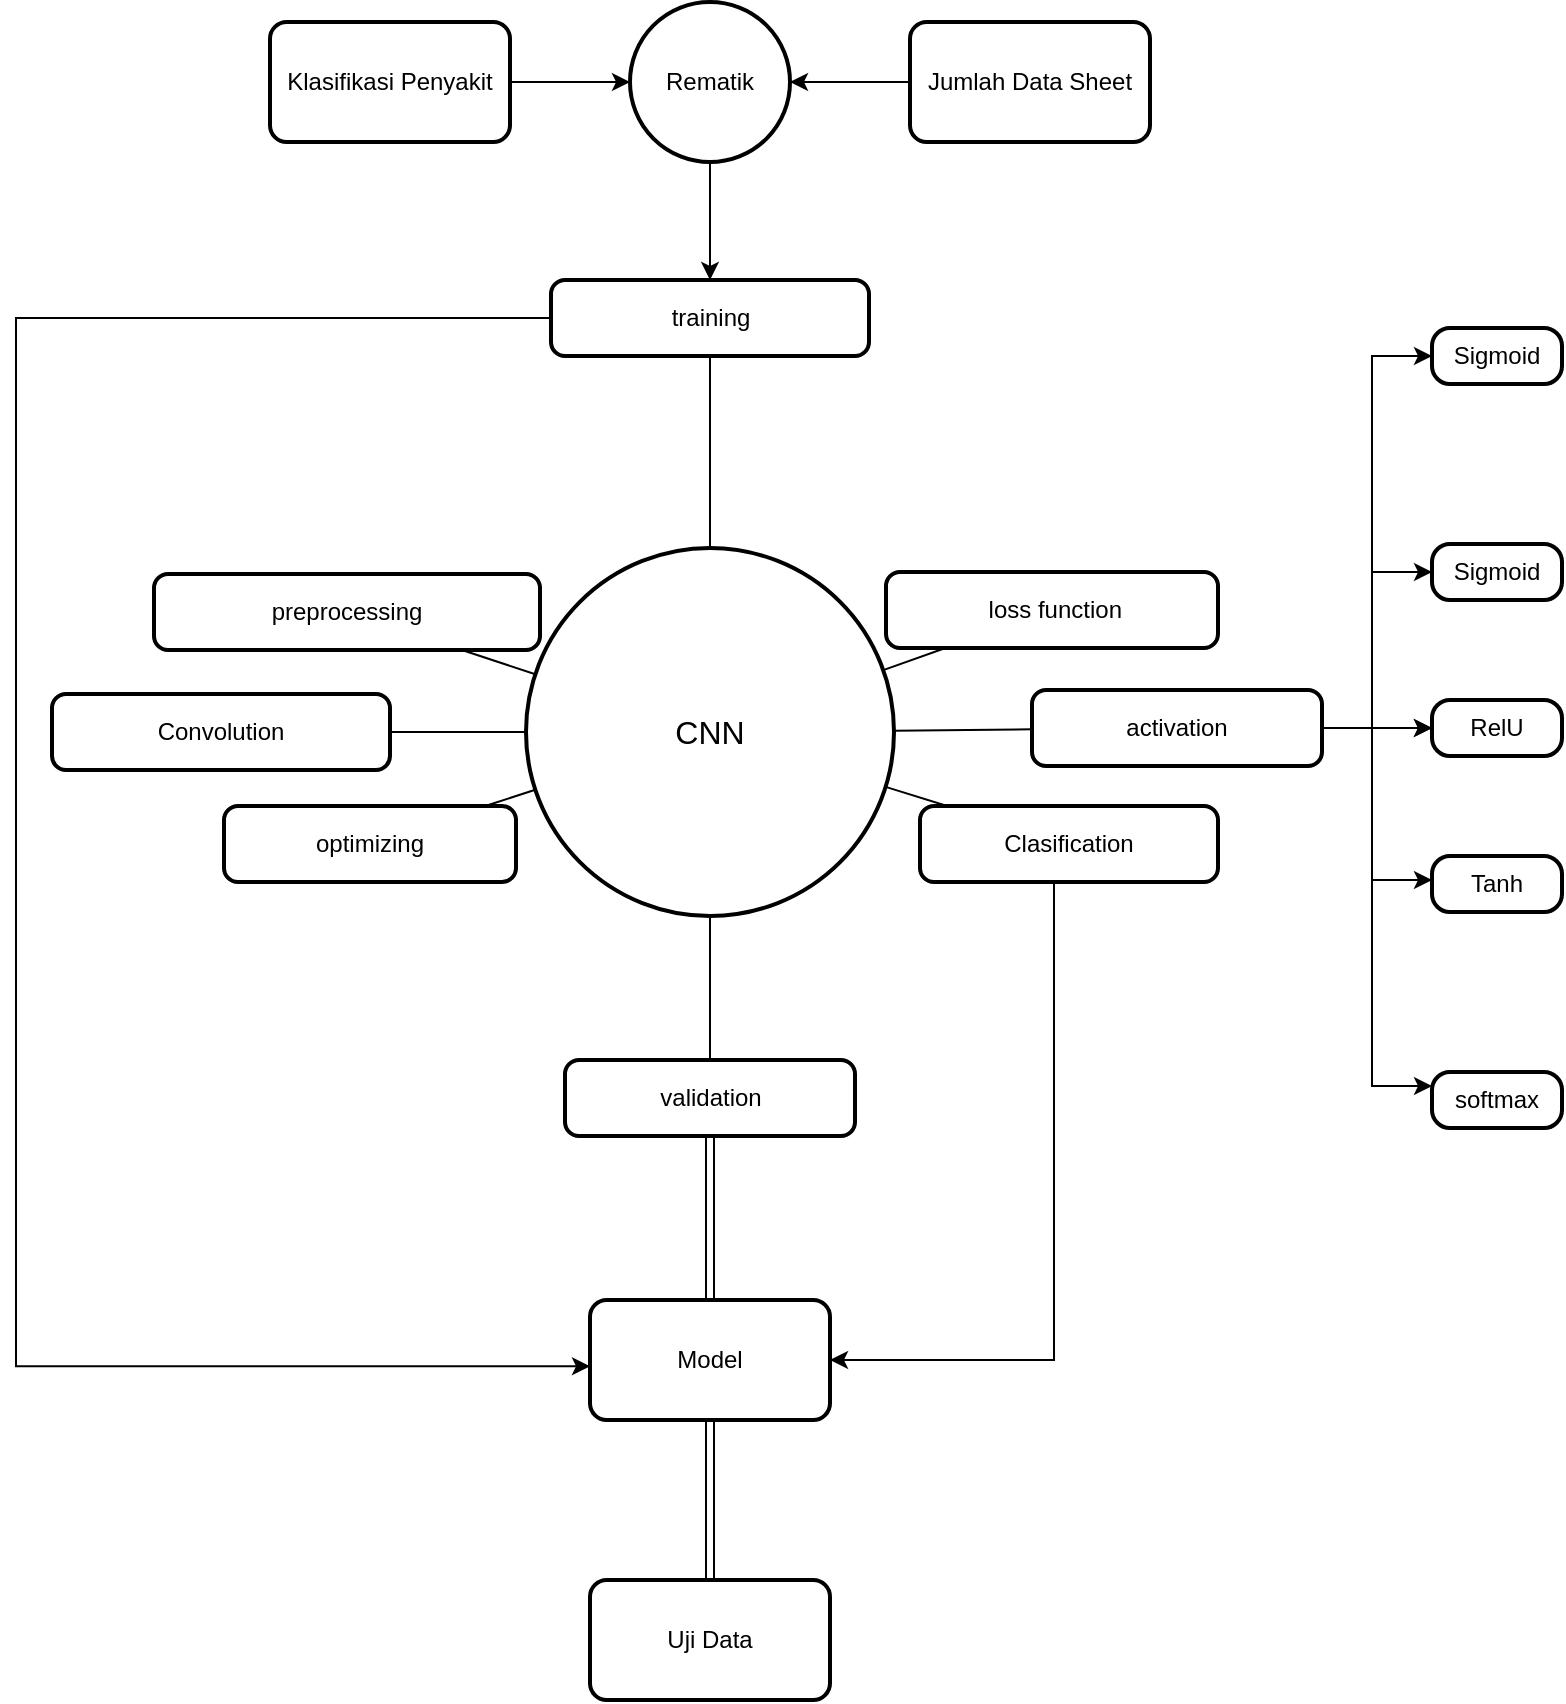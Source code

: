 <mxfile version="22.0.4" type="github">
  <diagram name="Halaman-1" id="zilbDKZJJUpH8MSBS8XR">
    <mxGraphModel dx="2491" dy="2614" grid="1" gridSize="10" guides="1" tooltips="1" connect="1" arrows="1" fold="1" page="1" pageScale="1" pageWidth="827" pageHeight="1169" math="0" shadow="0">
      <root>
        <mxCell id="0" />
        <mxCell id="1" parent="0" />
        <mxCell id="1EWsXfBTBYYLSL64HrE2-18" value="" style="group" vertex="1" connectable="0" parent="1">
          <mxGeometry x="92" y="-389" width="773" height="849" as="geometry" />
        </mxCell>
        <mxCell id="2" value="CNN" style="ellipse;aspect=fixed;strokeWidth=2;whiteSpace=wrap;fontSize=16;" parent="1EWsXfBTBYYLSL64HrE2-18" vertex="1">
          <mxGeometry x="255" y="273" width="184" height="184" as="geometry" />
        </mxCell>
        <mxCell id="3" value="preprocessing" style="rounded=1;absoluteArcSize=1;arcSize=14;whiteSpace=wrap;strokeWidth=2;" parent="1EWsXfBTBYYLSL64HrE2-18" vertex="1">
          <mxGeometry x="69" y="286" width="193" height="38" as="geometry" />
        </mxCell>
        <mxCell id="4" value="activation " style="rounded=1;absoluteArcSize=1;arcSize=14;whiteSpace=wrap;strokeWidth=2;" parent="1EWsXfBTBYYLSL64HrE2-18" vertex="1">
          <mxGeometry x="508" y="344" width="145" height="38" as="geometry" />
        </mxCell>
        <mxCell id="5" value="validation" style="rounded=1;absoluteArcSize=1;arcSize=14;whiteSpace=wrap;strokeWidth=2;" parent="1EWsXfBTBYYLSL64HrE2-18" vertex="1">
          <mxGeometry x="274.5" y="529" width="145" height="38" as="geometry" />
        </mxCell>
        <mxCell id="6" value="Clasification" style="rounded=1;absoluteArcSize=1;arcSize=14;whiteSpace=wrap;strokeWidth=2;" parent="1EWsXfBTBYYLSL64HrE2-18" vertex="1">
          <mxGeometry x="452" y="402" width="149" height="38" as="geometry" />
        </mxCell>
        <mxCell id="7" value=" loss function" style="rounded=1;absoluteArcSize=1;arcSize=14;whiteSpace=wrap;strokeWidth=2;" parent="1EWsXfBTBYYLSL64HrE2-18" vertex="1">
          <mxGeometry x="435" y="285" width="166" height="38" as="geometry" />
        </mxCell>
        <mxCell id="8" value="training" style="rounded=1;absoluteArcSize=1;arcSize=14;whiteSpace=wrap;strokeWidth=2;" parent="1EWsXfBTBYYLSL64HrE2-18" vertex="1">
          <mxGeometry x="267.5" y="139" width="159" height="38" as="geometry" />
        </mxCell>
        <mxCell id="9" value="Convolution" style="rounded=1;absoluteArcSize=1;arcSize=14;whiteSpace=wrap;strokeWidth=2;" parent="1EWsXfBTBYYLSL64HrE2-18" vertex="1">
          <mxGeometry x="18" y="346" width="169" height="38" as="geometry" />
        </mxCell>
        <mxCell id="10" value="optimizing" style="rounded=1;absoluteArcSize=1;arcSize=14;whiteSpace=wrap;strokeWidth=2;" parent="1EWsXfBTBYYLSL64HrE2-18" vertex="1">
          <mxGeometry x="104" y="402" width="146" height="38" as="geometry" />
        </mxCell>
        <mxCell id="11" style="endArrow=none" parent="1EWsXfBTBYYLSL64HrE2-18" source="2" target="3" edge="1">
          <mxGeometry relative="1" as="geometry" />
        </mxCell>
        <mxCell id="12" style="endArrow=none" parent="1EWsXfBTBYYLSL64HrE2-18" source="2" target="4" edge="1">
          <mxGeometry relative="1" as="geometry" />
        </mxCell>
        <mxCell id="13" style="endArrow=none" parent="1EWsXfBTBYYLSL64HrE2-18" source="2" target="5" edge="1">
          <mxGeometry relative="1" as="geometry" />
        </mxCell>
        <mxCell id="14" style="endArrow=none" parent="1EWsXfBTBYYLSL64HrE2-18" source="2" target="6" edge="1">
          <mxGeometry relative="1" as="geometry" />
        </mxCell>
        <mxCell id="15" style="endArrow=none" parent="1EWsXfBTBYYLSL64HrE2-18" source="2" target="7" edge="1">
          <mxGeometry relative="1" as="geometry" />
        </mxCell>
        <mxCell id="16" style="endArrow=none" parent="1EWsXfBTBYYLSL64HrE2-18" source="2" target="8" edge="1">
          <mxGeometry relative="1" as="geometry" />
        </mxCell>
        <mxCell id="17" style="endArrow=none" parent="1EWsXfBTBYYLSL64HrE2-18" source="2" target="9" edge="1">
          <mxGeometry relative="1" as="geometry" />
        </mxCell>
        <mxCell id="18" style="endArrow=none" parent="1EWsXfBTBYYLSL64HrE2-18" source="2" target="10" edge="1">
          <mxGeometry relative="1" as="geometry" />
        </mxCell>
        <mxCell id="oh2pzYRxycgG0Qea43a3-25" value="" style="edgeStyle=orthogonalEdgeStyle;rounded=0;orthogonalLoop=1;jettySize=auto;html=1;" parent="1EWsXfBTBYYLSL64HrE2-18" source="oh2pzYRxycgG0Qea43a3-18" target="8" edge="1">
          <mxGeometry relative="1" as="geometry" />
        </mxCell>
        <mxCell id="oh2pzYRxycgG0Qea43a3-18" value="Rematik" style="ellipse;whiteSpace=wrap;html=1;rounded=1;arcSize=14;strokeWidth=2;" parent="1EWsXfBTBYYLSL64HrE2-18" vertex="1">
          <mxGeometry x="307" width="80" height="80" as="geometry" />
        </mxCell>
        <mxCell id="oh2pzYRxycgG0Qea43a3-20" value="Klasifikasi Penyakit" style="whiteSpace=wrap;html=1;rounded=1;arcSize=14;strokeWidth=2;" parent="1EWsXfBTBYYLSL64HrE2-18" vertex="1">
          <mxGeometry x="127" y="10" width="120" height="60" as="geometry" />
        </mxCell>
        <mxCell id="oh2pzYRxycgG0Qea43a3-21" value="" style="edgeStyle=orthogonalEdgeStyle;rounded=0;orthogonalLoop=1;jettySize=auto;html=1;entryX=0;entryY=0.5;entryDx=0;entryDy=0;exitX=1;exitY=0.5;exitDx=0;exitDy=0;" parent="1EWsXfBTBYYLSL64HrE2-18" source="oh2pzYRxycgG0Qea43a3-20" target="oh2pzYRxycgG0Qea43a3-18" edge="1">
          <mxGeometry relative="1" as="geometry" />
        </mxCell>
        <mxCell id="oh2pzYRxycgG0Qea43a3-22" value="Jumlah Data Sheet" style="whiteSpace=wrap;html=1;rounded=1;arcSize=14;strokeWidth=2;" parent="1EWsXfBTBYYLSL64HrE2-18" vertex="1">
          <mxGeometry x="447" y="10" width="120" height="60" as="geometry" />
        </mxCell>
        <mxCell id="oh2pzYRxycgG0Qea43a3-23" value="" style="edgeStyle=orthogonalEdgeStyle;rounded=0;orthogonalLoop=1;jettySize=auto;html=1;exitX=0;exitY=0.5;exitDx=0;exitDy=0;entryX=1;entryY=0.5;entryDx=0;entryDy=0;" parent="1EWsXfBTBYYLSL64HrE2-18" source="oh2pzYRxycgG0Qea43a3-22" target="oh2pzYRxycgG0Qea43a3-18" edge="1">
          <mxGeometry relative="1" as="geometry">
            <mxPoint x="408" y="39" as="sourcePoint" />
            <mxPoint x="408" y="79" as="targetPoint" />
          </mxGeometry>
        </mxCell>
        <mxCell id="oh2pzYRxycgG0Qea43a3-49" value="Model" style="whiteSpace=wrap;html=1;rounded=1;arcSize=14;strokeWidth=2;" parent="1EWsXfBTBYYLSL64HrE2-18" vertex="1">
          <mxGeometry x="287" y="649" width="120" height="60" as="geometry" />
        </mxCell>
        <mxCell id="oh2pzYRxycgG0Qea43a3-50" value="" style="edgeStyle=orthogonalEdgeStyle;rounded=0;orthogonalLoop=1;jettySize=auto;html=1;shape=link;" parent="1EWsXfBTBYYLSL64HrE2-18" source="5" target="oh2pzYRxycgG0Qea43a3-49" edge="1">
          <mxGeometry relative="1" as="geometry" />
        </mxCell>
        <mxCell id="oh2pzYRxycgG0Qea43a3-51" style="edgeStyle=orthogonalEdgeStyle;rounded=0;orthogonalLoop=1;jettySize=auto;html=1;entryX=1;entryY=0.5;entryDx=0;entryDy=0;" parent="1EWsXfBTBYYLSL64HrE2-18" source="6" target="oh2pzYRxycgG0Qea43a3-49" edge="1">
          <mxGeometry relative="1" as="geometry">
            <mxPoint x="528" y="459" as="sourcePoint" />
            <mxPoint x="458" y="719" as="targetPoint" />
            <Array as="points">
              <mxPoint x="519" y="679" />
            </Array>
          </mxGeometry>
        </mxCell>
        <mxCell id="oh2pzYRxycgG0Qea43a3-52" style="edgeStyle=orthogonalEdgeStyle;rounded=0;orthogonalLoop=1;jettySize=auto;html=1;entryX=-0.02;entryY=0.702;entryDx=0;entryDy=0;entryPerimeter=0;exitX=0;exitY=0.5;exitDx=0;exitDy=0;" parent="1EWsXfBTBYYLSL64HrE2-18" source="8" edge="1">
          <mxGeometry relative="1" as="geometry">
            <mxPoint x="269.9" y="149" as="sourcePoint" />
            <mxPoint x="287.0" y="682.12" as="targetPoint" />
            <Array as="points">
              <mxPoint y="158" />
              <mxPoint y="682" />
            </Array>
          </mxGeometry>
        </mxCell>
        <mxCell id="oh2pzYRxycgG0Qea43a3-53" value="Uji Data" style="whiteSpace=wrap;html=1;rounded=1;arcSize=14;strokeWidth=2;" parent="1EWsXfBTBYYLSL64HrE2-18" vertex="1">
          <mxGeometry x="287" y="789" width="120" height="60" as="geometry" />
        </mxCell>
        <mxCell id="oh2pzYRxycgG0Qea43a3-56" value="RelU" style="rounded=1;absoluteArcSize=1;arcSize=18;whiteSpace=wrap;strokeWidth=2;" parent="1EWsXfBTBYYLSL64HrE2-18" vertex="1">
          <mxGeometry x="708" y="349" width="65" height="28" as="geometry" />
        </mxCell>
        <mxCell id="oh2pzYRxycgG0Qea43a3-66" value="" style="edgeStyle=orthogonalEdgeStyle;rounded=0;orthogonalLoop=1;jettySize=auto;html=1;exitX=1;exitY=0.5;exitDx=0;exitDy=0;entryX=0;entryY=0.429;entryDx=0;entryDy=0;entryPerimeter=0;" parent="1EWsXfBTBYYLSL64HrE2-18" source="4" target="oh2pzYRxycgG0Qea43a3-60" edge="1">
          <mxGeometry relative="1" as="geometry">
            <mxPoint x="698" y="439" as="targetPoint" />
            <Array as="points">
              <mxPoint x="678" y="363" />
              <mxPoint x="678" y="439" />
            </Array>
          </mxGeometry>
        </mxCell>
        <mxCell id="oh2pzYRxycgG0Qea43a3-60" value="Tanh" style="rounded=1;absoluteArcSize=1;arcSize=18;whiteSpace=wrap;strokeWidth=2;" parent="1EWsXfBTBYYLSL64HrE2-18" vertex="1">
          <mxGeometry x="708" y="427" width="65" height="28" as="geometry" />
        </mxCell>
        <mxCell id="oh2pzYRxycgG0Qea43a3-71" value="" style="edgeStyle=orthogonalEdgeStyle;rounded=0;orthogonalLoop=1;jettySize=auto;html=1;exitX=1;exitY=0.5;exitDx=0;exitDy=0;" parent="1EWsXfBTBYYLSL64HrE2-18" source="4" target="oh2pzYRxycgG0Qea43a3-70" edge="1">
          <mxGeometry relative="1" as="geometry">
            <Array as="points">
              <mxPoint x="678" y="363" />
              <mxPoint x="678" y="177" />
            </Array>
          </mxGeometry>
        </mxCell>
        <mxCell id="oh2pzYRxycgG0Qea43a3-62" value="Sigmoid" style="rounded=1;absoluteArcSize=1;arcSize=18;whiteSpace=wrap;strokeWidth=2;" parent="1EWsXfBTBYYLSL64HrE2-18" vertex="1">
          <mxGeometry x="708" y="271" width="65" height="28" as="geometry" />
        </mxCell>
        <mxCell id="oh2pzYRxycgG0Qea43a3-65" value="softmax" style="rounded=1;absoluteArcSize=1;arcSize=18;whiteSpace=wrap;strokeWidth=2;" parent="1EWsXfBTBYYLSL64HrE2-18" vertex="1">
          <mxGeometry x="708" y="535" width="65" height="28" as="geometry" />
        </mxCell>
        <mxCell id="oh2pzYRxycgG0Qea43a3-70" value="Sigmoid" style="rounded=1;absoluteArcSize=1;arcSize=18;whiteSpace=wrap;strokeWidth=2;" parent="1EWsXfBTBYYLSL64HrE2-18" vertex="1">
          <mxGeometry x="708" y="163" width="65" height="28" as="geometry" />
        </mxCell>
        <mxCell id="oh2pzYRxycgG0Qea43a3-54" value="" style="edgeStyle=orthogonalEdgeStyle;rounded=0;orthogonalLoop=1;jettySize=auto;html=1;shape=link;" parent="1EWsXfBTBYYLSL64HrE2-18" source="oh2pzYRxycgG0Qea43a3-49" target="oh2pzYRxycgG0Qea43a3-53" edge="1">
          <mxGeometry relative="1" as="geometry" />
        </mxCell>
        <mxCell id="oh2pzYRxycgG0Qea43a3-64" value="" style="edgeStyle=orthogonalEdgeStyle;rounded=0;orthogonalLoop=1;jettySize=auto;html=1;" parent="1EWsXfBTBYYLSL64HrE2-18" source="4" target="oh2pzYRxycgG0Qea43a3-56" edge="1">
          <mxGeometry relative="1" as="geometry" />
        </mxCell>
        <mxCell id="oh2pzYRxycgG0Qea43a3-67" value="" style="edgeStyle=orthogonalEdgeStyle;rounded=0;orthogonalLoop=1;jettySize=auto;html=1;" parent="1EWsXfBTBYYLSL64HrE2-18" source="4" target="oh2pzYRxycgG0Qea43a3-56" edge="1">
          <mxGeometry relative="1" as="geometry" />
        </mxCell>
        <mxCell id="oh2pzYRxycgG0Qea43a3-59" value="" style="edgeStyle=orthogonalEdgeStyle;rounded=0;orthogonalLoop=1;jettySize=auto;html=1;entryX=0;entryY=0.5;entryDx=0;entryDy=0;" parent="1EWsXfBTBYYLSL64HrE2-18" source="4" target="oh2pzYRxycgG0Qea43a3-62" edge="1">
          <mxGeometry relative="1" as="geometry">
            <mxPoint x="678" y="269" as="targetPoint" />
            <Array as="points">
              <mxPoint x="678" y="363" />
              <mxPoint x="678" y="285" />
            </Array>
          </mxGeometry>
        </mxCell>
        <mxCell id="oh2pzYRxycgG0Qea43a3-57" value="" style="edgeStyle=orthogonalEdgeStyle;rounded=0;orthogonalLoop=1;jettySize=auto;html=1;entryX=0;entryY=0.25;entryDx=0;entryDy=0;" parent="1EWsXfBTBYYLSL64HrE2-18" source="4" target="oh2pzYRxycgG0Qea43a3-65" edge="1">
          <mxGeometry relative="1" as="geometry">
            <mxPoint x="708" y="439" as="targetPoint" />
            <Array as="points">
              <mxPoint x="678" y="363" />
              <mxPoint x="678" y="542" />
            </Array>
          </mxGeometry>
        </mxCell>
      </root>
    </mxGraphModel>
  </diagram>
</mxfile>
